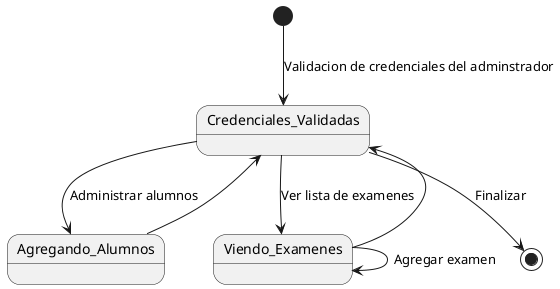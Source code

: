 @startuml DiagramaEstadoAdmin

[*] --> Credenciales_Validadas: Validacion de credenciales del adminstrador
Credenciales_Validadas --> Agregando_Alumnos : Administrar alumnos
Agregando_Alumnos --> Credenciales_Validadas
Credenciales_Validadas --> Viendo_Examenes : Ver lista de examenes
Viendo_Examenes --> Viendo_Examenes: Agregar examen
Viendo_Examenes --> Credenciales_Validadas
Credenciales_Validadas --> [*]: Finalizar

@enduml